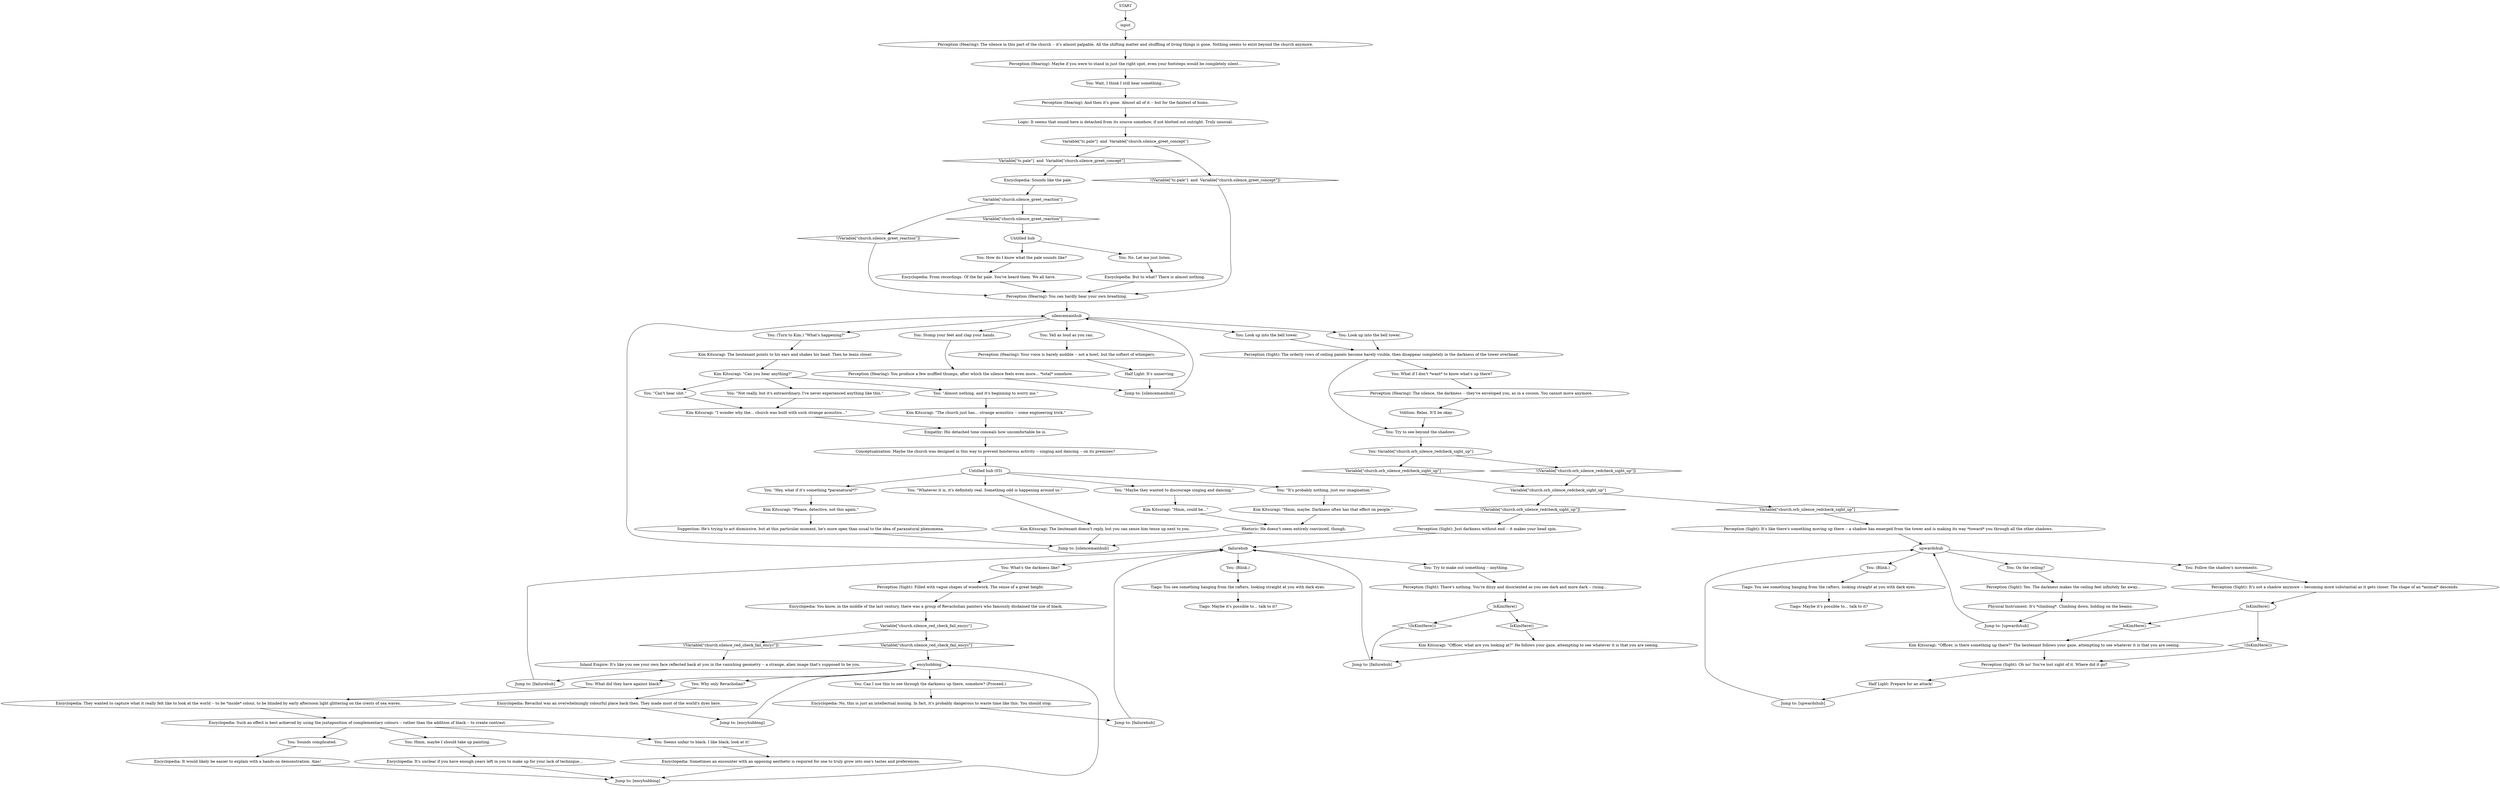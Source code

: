 # CHURCH ORB / cone of silence
# EVERYTHING IS SILENT HERE VERY SPOOKY SCENE YES INDEED WHOLE SCENE ABOUT LOOKING UP AND THEN TIAGO APPEARS, BOOM!
# ==================================================
digraph G {
	  0 [label="START"];
	  1 [label="input"];
	  2 [label="Variable[\"church.orb_silence_redcheck_sight_up\"]"];
	  3 [label="Variable[\"church.orb_silence_redcheck_sight_up\"]", shape=diamond];
	  4 [label="!(Variable[\"church.orb_silence_redcheck_sight_up\"])", shape=diamond];
	  5 [label="Jump to: [silencemainhub]"];
	  6 [label="Tiago: You see something hanging from the rafters, looking straight at you with dark eyes."];
	  7 [label="You: (Blink.)"];
	  8 [label="Inland Empire: It's like you see your own face reflected back at you in the vanishing geometry -- a strange, alien image that's supposed to be you."];
	  9 [label="Physical Instrument: It's *climbing*. Climbing down, holding on the beams."];
	  10 [label="You: \"Maybe they wanted to discourage singing and dancing.\""];
	  11 [label="Perception (Hearing): Maybe if you were to stand in just the right spot, even your footsteps would be completely silent..."];
	  12 [label="You: Wait, I think I still hear something..."];
	  13 [label="You: (Turn to Kim.) \"What's happening?\""];
	  14 [label="Perception (Sight): It's not a shadow anymore -- becoming more substantial as it gets closer. The shape of an *animal* descends."];
	  15 [label="You: \"Can't hear shit.\""];
	  16 [label="Kim Kitsuragi: \"Please, detective, not this again.\""];
	  17 [label="Encyclopedia: It would likely be easier to explain with a hands-on demonstration. Alas!"];
	  18 [label="Kim Kitsuragi: \"Officer, is there something up there?\" The lieutenant follows your gaze, attempting to see whatever it is that you are seeing."];
	  19 [label="Perception (Hearing): And then it's gone. Almost all of it -- but for the faintest of hums."];
	  20 [label="Perception (Hearing): You produce a few muffled thumps, after which the silence feels even more... *total* somehow."];
	  21 [label="Perception (Sight): Yes. The darkness makes the ceiling feel infinitely far away..."];
	  22 [label="Jump to: [failurehub]"];
	  23 [label="Tiago: Maybe it's possible to... talk to it?"];
	  24 [label="Kim Kitsuragi: \"I wonder why the... church was built with such strange acoustics...\""];
	  25 [label="Logic: It seems that sound here is detached from its source somehow, if not blotted out outright. Truly unusual."];
	  26 [label="encyhubbing"];
	  27 [label="You: Hmm, maybe I should take up painting."];
	  28 [label="You: Stomp your feet and clap your hands."];
	  29 [label="Jump to: [failurehub]"];
	  30 [label="You: Look up into the bell tower."];
	  31 [label="Variable[\"church.silence_red_check_fail_encyc\"]"];
	  32 [label="Variable[\"church.silence_red_check_fail_encyc\"]", shape=diamond];
	  33 [label="!(Variable[\"church.silence_red_check_fail_encyc\"])", shape=diamond];
	  34 [label="You: Can I use this to see through the darkness up there, somehow? (Proceed.)"];
	  35 [label="Encyclopedia: No, this is just an intellectual musing. In fact, it's probably dangerous to waste time like this. You should stop."];
	  36 [label="Encyclopedia: Revachol was an overwhelmingly colourful place back then. They made most of the world's dyes here."];
	  37 [label="You: Look up into the bell tower."];
	  38 [label="Untitled hub"];
	  39 [label="You: No. Let me just listen."];
	  40 [label="Encyclopedia: You know, in the middle of the last century, there was a group of Revacholian painters who famously disdained the use of black."];
	  41 [label="You: Seems unfair to black. I like black, look at it!"];
	  42 [label="You: Try to see beyond the shadows."];
	  43 [label="You: Variable[\"church.orb_silence_redcheck_sight_up\"]"];
	  44 [label="Variable[\"church.orb_silence_redcheck_sight_up\"]", shape=diamond];
	  45 [label="!(Variable[\"church.orb_silence_redcheck_sight_up\"])", shape=diamond];
	  46 [label="Untitled hub (03)"];
	  47 [label="You: How do I know what the pale sounds like?"];
	  48 [label="You: Yell as loud as you can."];
	  49 [label="Perception (Sight): The orderly rows of ceiling panels become barely visible, then disappear completely in the darkness of the tower overhead."];
	  50 [label="Perception (Hearing): Your voice is barely audible -- not a howl, but the softest of whimpers."];
	  51 [label="Perception (Sight): Filled with vague shapes of woodwork. The sense of a great height."];
	  52 [label="You: \"It's probably nothing, just our imagination.\""];
	  53 [label="Kim Kitsuragi: The lieutenant doesn't reply, but you can sense him tense up next to you."];
	  54 [label="Conceptualization: Maybe the church was designed in this way to prevent boisterous activity -- singing and dancing -- on its premises?"];
	  55 [label="You: \"Whatever it is, it's definitely real. Something odd is happening around us.\""];
	  56 [label="Suggestion: He's trying to act dismissive, but at this particular moment, he's more open than usual to the idea of paranatural phenomena."];
	  57 [label="Encyclopedia: Sounds like the pale."];
	  58 [label="Jump to: [encyhubbing]"];
	  59 [label="Tiago: You see something hanging from the rafters, looking straight at you with dark eyes."];
	  60 [label="Jump to: [silencemainhub]"];
	  61 [label="failurehub"];
	  62 [label="Perception (Sight): It's like there's something moving up there -- a shadow has emerged from the tower and is making its way *toward* you through all the other shadows."];
	  63 [label="Perception (Sight): There's nothing. You're dizzy and disoriented as you see dark and more dark -- rising..."];
	  64 [label="Variable[\"church.silence_greet_reaction\"]"];
	  65 [label="Variable[\"church.silence_greet_reaction\"]", shape=diamond];
	  66 [label="!(Variable[\"church.silence_greet_reaction\"])", shape=diamond];
	  67 [label="Half Light: It's unnerving."];
	  68 [label="Kim Kitsuragi: \"The church just has... strange acoustics -- some engineering trick.\""];
	  69 [label="You: What's the darkness like?"];
	  70 [label="You: \"Not really, but it's extraordinary. I've never experienced anything like this.\""];
	  71 [label="Variable[\"tc.pale\"]  and  Variable[\"church.silence_greet_concept\"]"];
	  72 [label="Variable[\"tc.pale\"]  and  Variable[\"church.silence_greet_concept\"]", shape=diamond];
	  73 [label="!(Variable[\"tc.pale\"]  and  Variable[\"church.silence_greet_concept\"])", shape=diamond];
	  74 [label="Perception (Hearing): The silence in this part of the church -- it's almost palpable. All the shifting matter and shuffling of living things is gone. Nothing seems to exist beyond the church anymore."];
	  75 [label="silencemainhub"];
	  76 [label="Kim Kitsuragi: The lieutenant points to his ears and shakes his head. Then he leans closer."];
	  77 [label="You: On the ceiling?"];
	  78 [label="Perception (Hearing): The silence, the darkness -- they've enveloped you, as in a cocoon. You cannot move anymore."];
	  79 [label="Jump to: [upwardshub]"];
	  81 [label="Perception (Hearing): You can hardly hear your own breathing."];
	  82 [label="Encyclopedia: They wanted to capture what it really felt like to look at the world -- to be *inside* colour, to be blinded by early afternoon light glittering on the crests of sea waves."];
	  83 [label="Encyclopedia: Sometimes an encounter with an opposing aesthetic is required for one to truly grow into one's tastes and preferences."];
	  84 [label="Perception (Sight): Just darkness without end -- it makes your head spin."];
	  85 [label="You: Try to make out something -- anything."];
	  86 [label="Encyclopedia: Such an effect is best achieved by using the juxtaposition of complementary colours -- rather than the addition of black -- to create contrast."];
	  87 [label="Volition: Relax. It'll be okay."];
	  88 [label="Rhetoric: He doesn't seem entirely convinced, though."];
	  89 [label="You: \"Hey, what if it's something *paranatural*?\""];
	  90 [label="Half Light: Prepare for an attack!"];
	  91 [label="Kim Kitsuragi: \"Officer, what are you looking at?\" He follows your gaze, attempting to see whatever it is that you are seeing."];
	  92 [label="Empathy: His detached tone conceals how uncomfortable he is."];
	  93 [label="Jump to: [encyhubbing]"];
	  94 [label="You: \"Almost nothing, and it's beginning to worry me.\""];
	  95 [label="Jump to: [upwardshub]"];
	  96 [label="Tiago: Maybe it's possible to... talk to it?"];
	  97 [label="IsKimHere()"];
	  98 [label="IsKimHere()", shape=diamond];
	  99 [label="!(IsKimHere())", shape=diamond];
	  100 [label="Encyclopedia: From recordings. Of the far pale. You've heard them. We all have."];
	  101 [label="You: What did they have against black?"];
	  102 [label="You: (Blink.)"];
	  103 [label="Jump to: [failurehub]"];
	  104 [label="Perception (Sight): Oh no! You've lost sight of it. Where did it go?"];
	  105 [label="You: Follow the shadow's movements."];
	  106 [label="You: What if I don't *want* to know what's up there?"];
	  107 [label="Encyclopedia: But to what? There is almost nothing."];
	  108 [label="Kim Kitsuragi: \"Hmm, could be...\""];
	  109 [label="You: Why only Revacholian?"];
	  110 [label="Encyclopedia: It's unclear if you have enough years left in you to make up for your lack of technique..."];
	  111 [label="You: Sounds complicated."];
	  112 [label="IsKimHere()"];
	  113 [label="IsKimHere()", shape=diamond];
	  114 [label="!(IsKimHere())", shape=diamond];
	  115 [label="Kim Kitsuragi: \"Can you hear anything?\""];
	  116 [label="upwardshub"];
	  117 [label="Kim Kitsuragi: \"Hmm, maybe. Darkness often has that effect on people.\""];
	  0 -> 1
	  1 -> 74
	  2 -> 3
	  2 -> 4
	  3 -> 62
	  4 -> 84
	  5 -> 75
	  6 -> 96
	  7 -> 6
	  8 -> 29
	  9 -> 95
	  10 -> 108
	  11 -> 12
	  12 -> 19
	  13 -> 76
	  14 -> 112
	  15 -> 24
	  16 -> 56
	  17 -> 93
	  18 -> 104
	  19 -> 25
	  20 -> 60
	  21 -> 9
	  22 -> 61
	  24 -> 92
	  25 -> 71
	  26 -> 109
	  26 -> 34
	  26 -> 101
	  27 -> 110
	  28 -> 20
	  29 -> 61
	  30 -> 49
	  31 -> 32
	  31 -> 33
	  32 -> 26
	  33 -> 8
	  34 -> 35
	  35 -> 103
	  36 -> 58
	  37 -> 49
	  38 -> 39
	  38 -> 47
	  39 -> 107
	  40 -> 31
	  41 -> 83
	  42 -> 43
	  43 -> 44
	  43 -> 45
	  44 -> 2
	  45 -> 2
	  46 -> 89
	  46 -> 10
	  46 -> 52
	  46 -> 55
	  47 -> 100
	  48 -> 50
	  49 -> 42
	  49 -> 106
	  50 -> 67
	  51 -> 40
	  52 -> 117
	  53 -> 5
	  54 -> 46
	  55 -> 53
	  56 -> 5
	  57 -> 64
	  58 -> 26
	  59 -> 23
	  60 -> 75
	  61 -> 85
	  61 -> 69
	  61 -> 7
	  62 -> 116
	  63 -> 97
	  64 -> 65
	  64 -> 66
	  65 -> 38
	  66 -> 81
	  67 -> 60
	  68 -> 92
	  69 -> 51
	  70 -> 24
	  71 -> 72
	  71 -> 73
	  72 -> 57
	  73 -> 81
	  74 -> 11
	  75 -> 37
	  75 -> 13
	  75 -> 48
	  75 -> 28
	  75 -> 30
	  76 -> 115
	  77 -> 21
	  78 -> 87
	  79 -> 116
	  81 -> 75
	  82 -> 86
	  83 -> 93
	  84 -> 61
	  85 -> 63
	  86 -> 41
	  86 -> 27
	  86 -> 111
	  87 -> 42
	  88 -> 5
	  89 -> 16
	  90 -> 79
	  91 -> 22
	  92 -> 54
	  93 -> 26
	  94 -> 68
	  95 -> 116
	  97 -> 98
	  97 -> 99
	  98 -> 91
	  99 -> 22
	  100 -> 81
	  101 -> 82
	  102 -> 59
	  103 -> 61
	  104 -> 90
	  105 -> 14
	  106 -> 78
	  107 -> 81
	  108 -> 88
	  109 -> 36
	  110 -> 93
	  111 -> 17
	  112 -> 113
	  112 -> 114
	  113 -> 18
	  114 -> 104
	  115 -> 70
	  115 -> 94
	  115 -> 15
	  116 -> 105
	  116 -> 77
	  116 -> 102
	  117 -> 88
}

